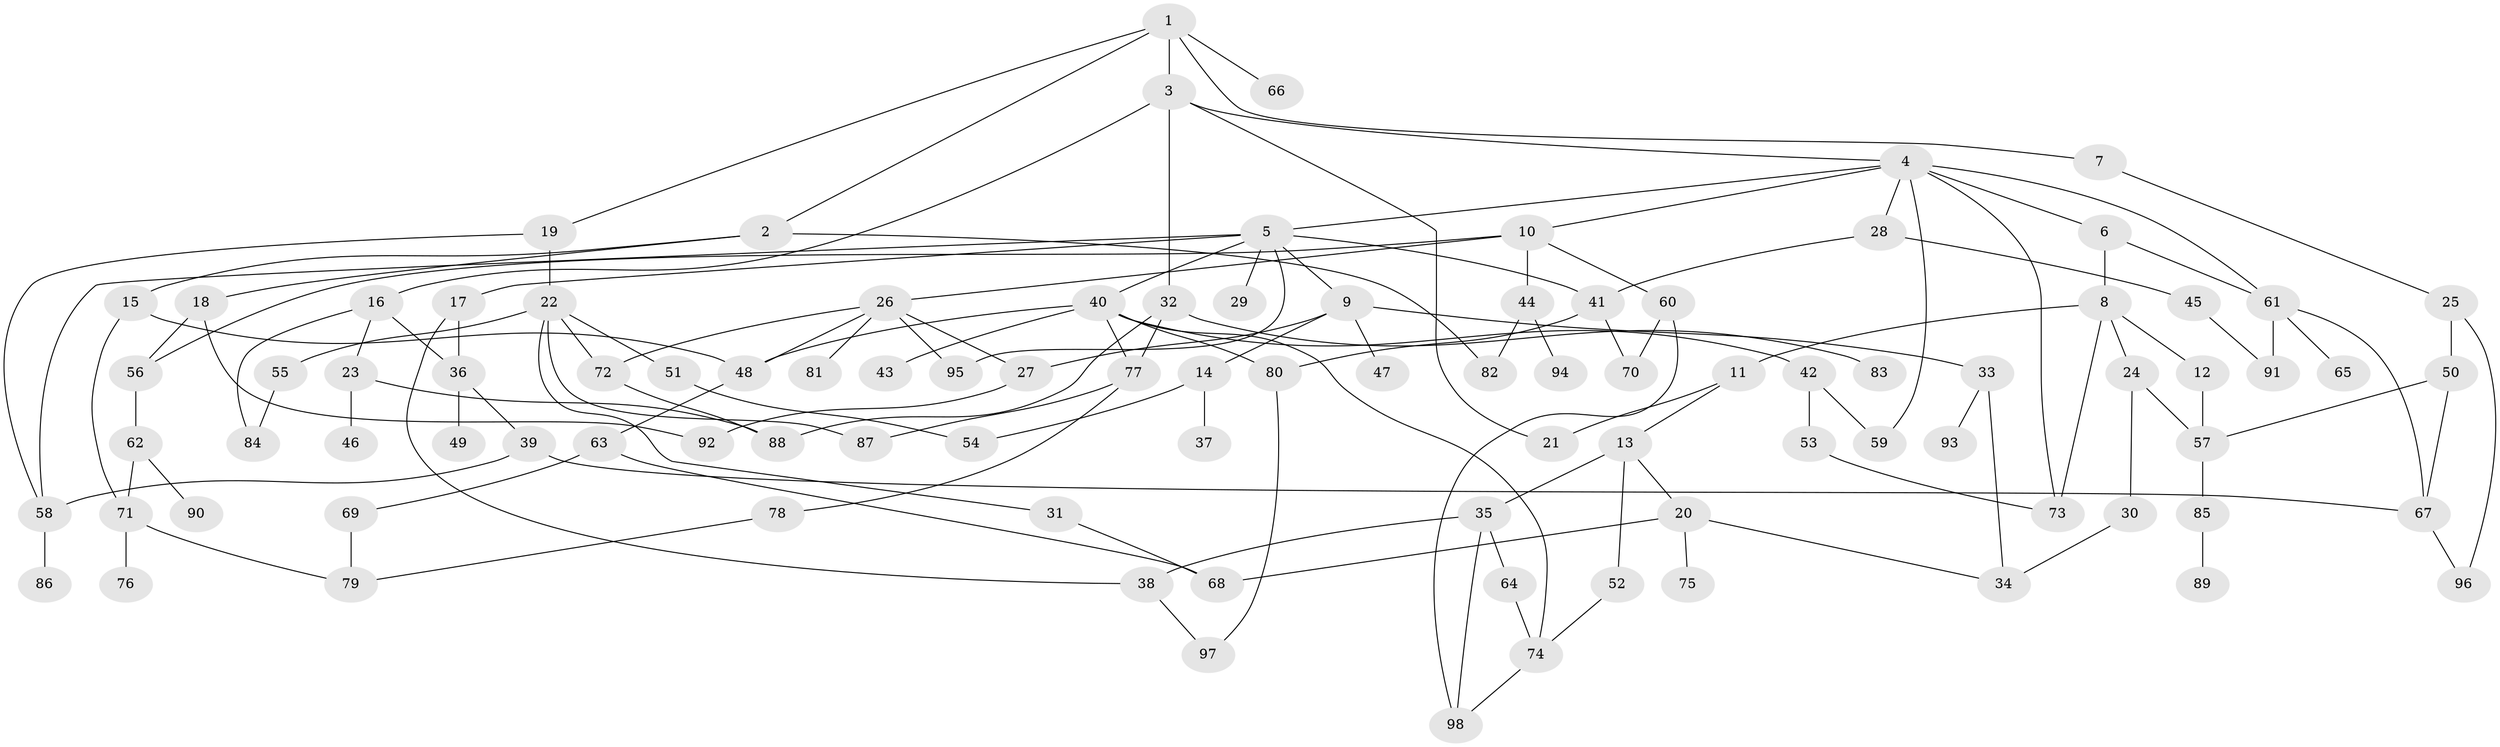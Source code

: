 // Generated by graph-tools (version 1.1) at 2025/42/03/09/25 04:42:51]
// undirected, 98 vertices, 141 edges
graph export_dot {
graph [start="1"]
  node [color=gray90,style=filled];
  1;
  2;
  3;
  4;
  5;
  6;
  7;
  8;
  9;
  10;
  11;
  12;
  13;
  14;
  15;
  16;
  17;
  18;
  19;
  20;
  21;
  22;
  23;
  24;
  25;
  26;
  27;
  28;
  29;
  30;
  31;
  32;
  33;
  34;
  35;
  36;
  37;
  38;
  39;
  40;
  41;
  42;
  43;
  44;
  45;
  46;
  47;
  48;
  49;
  50;
  51;
  52;
  53;
  54;
  55;
  56;
  57;
  58;
  59;
  60;
  61;
  62;
  63;
  64;
  65;
  66;
  67;
  68;
  69;
  70;
  71;
  72;
  73;
  74;
  75;
  76;
  77;
  78;
  79;
  80;
  81;
  82;
  83;
  84;
  85;
  86;
  87;
  88;
  89;
  90;
  91;
  92;
  93;
  94;
  95;
  96;
  97;
  98;
  1 -- 2;
  1 -- 3;
  1 -- 7;
  1 -- 19;
  1 -- 66;
  2 -- 15;
  2 -- 18;
  2 -- 82;
  3 -- 4;
  3 -- 16;
  3 -- 32;
  3 -- 21;
  4 -- 5;
  4 -- 6;
  4 -- 10;
  4 -- 28;
  4 -- 59;
  4 -- 61;
  4 -- 73;
  5 -- 9;
  5 -- 17;
  5 -- 29;
  5 -- 40;
  5 -- 41;
  5 -- 58;
  5 -- 95;
  6 -- 8;
  6 -- 61;
  7 -- 25;
  8 -- 11;
  8 -- 12;
  8 -- 24;
  8 -- 73;
  9 -- 14;
  9 -- 27;
  9 -- 33;
  9 -- 47;
  10 -- 26;
  10 -- 44;
  10 -- 60;
  10 -- 56;
  11 -- 13;
  11 -- 21;
  12 -- 57;
  13 -- 20;
  13 -- 35;
  13 -- 52;
  14 -- 37;
  14 -- 54;
  15 -- 48;
  15 -- 71;
  16 -- 23;
  16 -- 84;
  16 -- 36;
  17 -- 36;
  17 -- 38;
  18 -- 56;
  18 -- 92;
  19 -- 22;
  19 -- 58;
  20 -- 34;
  20 -- 75;
  20 -- 68;
  22 -- 31;
  22 -- 51;
  22 -- 55;
  22 -- 72;
  22 -- 87;
  23 -- 46;
  23 -- 88;
  24 -- 30;
  24 -- 57;
  25 -- 50;
  25 -- 96;
  26 -- 48;
  26 -- 81;
  26 -- 95;
  26 -- 72;
  26 -- 27;
  27 -- 92;
  28 -- 45;
  28 -- 41;
  30 -- 34;
  31 -- 68;
  32 -- 83;
  32 -- 88;
  32 -- 77;
  33 -- 93;
  33 -- 34;
  35 -- 38;
  35 -- 64;
  35 -- 98;
  36 -- 39;
  36 -- 49;
  38 -- 97;
  39 -- 67;
  39 -- 58;
  40 -- 42;
  40 -- 43;
  40 -- 74;
  40 -- 77;
  40 -- 80;
  40 -- 48;
  41 -- 70;
  41 -- 80;
  42 -- 53;
  42 -- 59;
  44 -- 82;
  44 -- 94;
  45 -- 91;
  48 -- 63;
  50 -- 67;
  50 -- 57;
  51 -- 54;
  52 -- 74;
  53 -- 73;
  55 -- 84;
  56 -- 62;
  57 -- 85;
  58 -- 86;
  60 -- 98;
  60 -- 70;
  61 -- 65;
  61 -- 67;
  61 -- 91;
  62 -- 71;
  62 -- 90;
  63 -- 68;
  63 -- 69;
  64 -- 74;
  67 -- 96;
  69 -- 79;
  71 -- 76;
  71 -- 79;
  72 -- 88;
  74 -- 98;
  77 -- 78;
  77 -- 87;
  78 -- 79;
  80 -- 97;
  85 -- 89;
}
